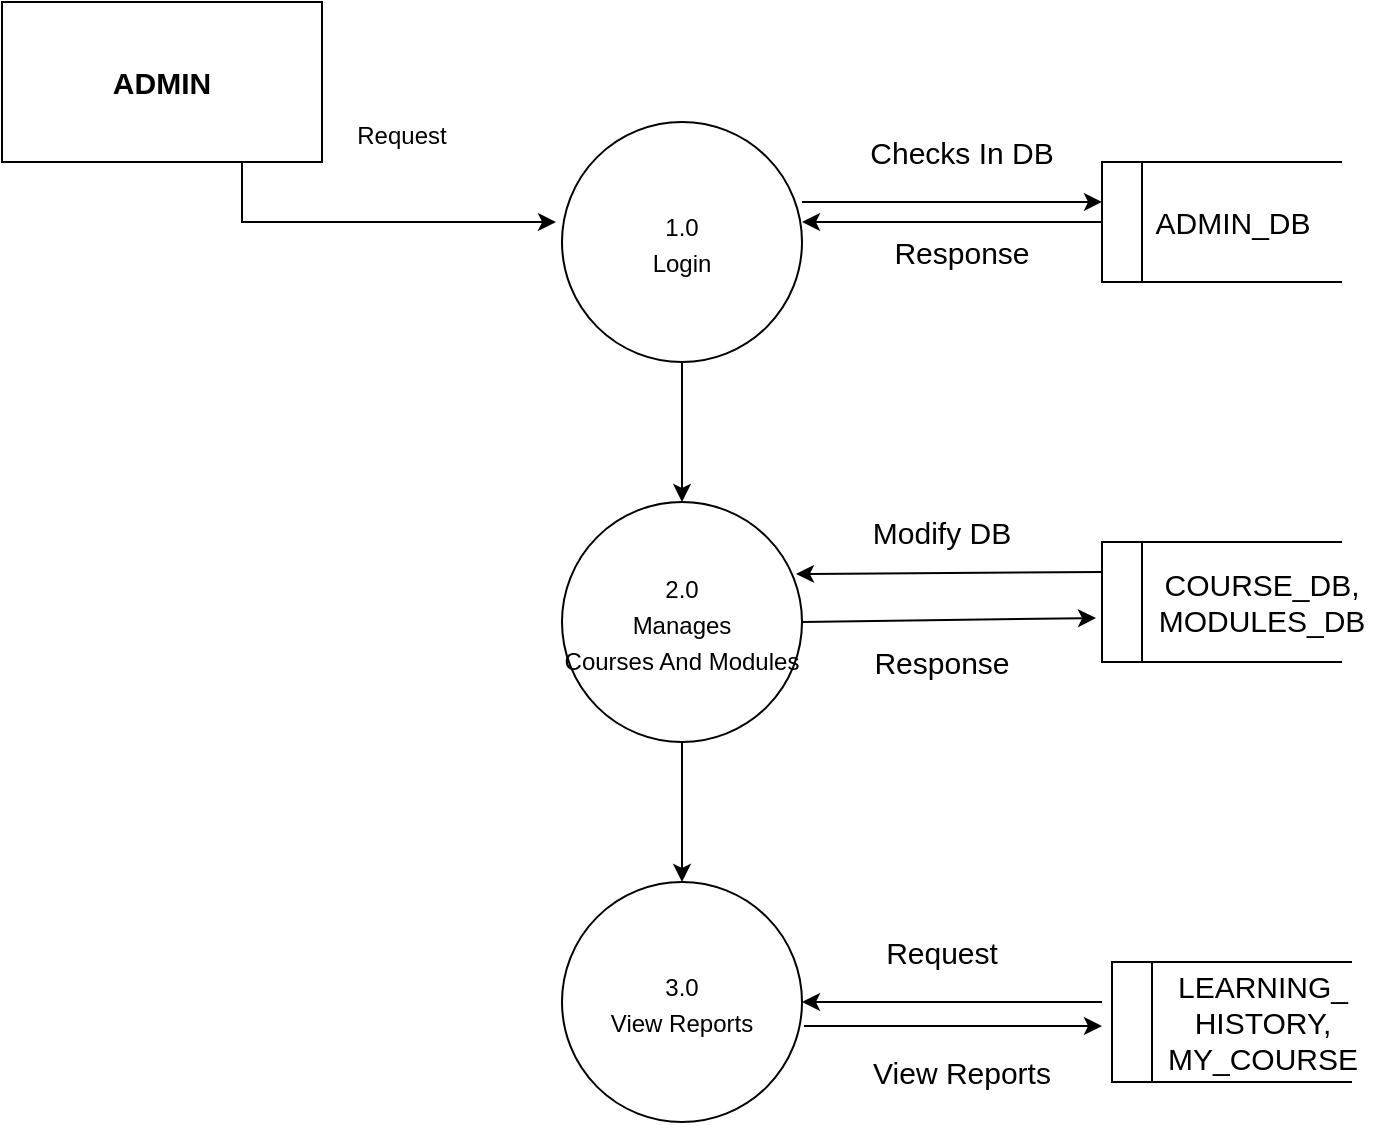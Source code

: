 <mxfile version="16.6.4" type="device"><diagram id="iLuKriZOraOPYz6xJsip" name="Page-1"><mxGraphModel dx="1422" dy="739" grid="1" gridSize="10" guides="1" tooltips="1" connect="1" arrows="1" fold="1" page="1" pageScale="1" pageWidth="827" pageHeight="1169" math="0" shadow="0"><root><mxCell id="0"/><mxCell id="1" parent="0"/><mxCell id="QyOlPf7HbjLyAoafeB4Z-11" style="edgeStyle=orthogonalEdgeStyle;rounded=0;orthogonalLoop=1;jettySize=auto;html=1;exitX=0.75;exitY=1;exitDx=0;exitDy=0;entryX=-0.025;entryY=0.417;entryDx=0;entryDy=0;entryPerimeter=0;fontSize=15;" edge="1" parent="1" source="QyOlPf7HbjLyAoafeB4Z-1" target="QyOlPf7HbjLyAoafeB4Z-2"><mxGeometry relative="1" as="geometry"/></mxCell><mxCell id="QyOlPf7HbjLyAoafeB4Z-1" value="&lt;font style=&quot;font-size: 15px&quot;&gt;&lt;b&gt;ADMIN&lt;/b&gt;&lt;/font&gt;" style="rounded=0;whiteSpace=wrap;html=1;" vertex="1" parent="1"><mxGeometry x="60" y="60" width="160" height="80" as="geometry"/></mxCell><mxCell id="QyOlPf7HbjLyAoafeB4Z-26" style="edgeStyle=orthogonalEdgeStyle;rounded=0;orthogonalLoop=1;jettySize=auto;html=1;exitX=0.5;exitY=1;exitDx=0;exitDy=0;fontSize=15;" edge="1" parent="1" source="QyOlPf7HbjLyAoafeB4Z-2" target="QyOlPf7HbjLyAoafeB4Z-3"><mxGeometry relative="1" as="geometry"/></mxCell><mxCell id="QyOlPf7HbjLyAoafeB4Z-2" value="&lt;font style=&quot;font-size: 12px&quot;&gt;1.0&lt;br&gt;Login&lt;br&gt;&lt;/font&gt;" style="ellipse;whiteSpace=wrap;html=1;aspect=fixed;fontSize=15;" vertex="1" parent="1"><mxGeometry x="340" y="120" width="120" height="120" as="geometry"/></mxCell><mxCell id="QyOlPf7HbjLyAoafeB4Z-27" style="edgeStyle=orthogonalEdgeStyle;rounded=0;orthogonalLoop=1;jettySize=auto;html=1;exitX=0.5;exitY=1;exitDx=0;exitDy=0;entryX=0.5;entryY=0;entryDx=0;entryDy=0;fontSize=15;" edge="1" parent="1" source="QyOlPf7HbjLyAoafeB4Z-3" target="QyOlPf7HbjLyAoafeB4Z-4"><mxGeometry relative="1" as="geometry"/></mxCell><mxCell id="QyOlPf7HbjLyAoafeB4Z-3" value="&lt;font style=&quot;font-size: 12px&quot;&gt;2.0&lt;br&gt;Manages&lt;br&gt;Courses And Modules&lt;br&gt;&lt;/font&gt;" style="ellipse;whiteSpace=wrap;html=1;aspect=fixed;fontSize=15;" vertex="1" parent="1"><mxGeometry x="340" y="310" width="120" height="120" as="geometry"/></mxCell><mxCell id="QyOlPf7HbjLyAoafeB4Z-4" value="&lt;font style=&quot;font-size: 12px&quot;&gt;3.0&lt;br&gt;View Reports&lt;br&gt;&lt;/font&gt;" style="ellipse;whiteSpace=wrap;html=1;aspect=fixed;fontSize=15;" vertex="1" parent="1"><mxGeometry x="340" y="500" width="120" height="120" as="geometry"/></mxCell><mxCell id="QyOlPf7HbjLyAoafeB4Z-9" style="edgeStyle=orthogonalEdgeStyle;rounded=0;orthogonalLoop=1;jettySize=auto;html=1;exitX=0;exitY=0.5;exitDx=0;exitDy=0;fontSize=15;" edge="1" parent="1" source="QyOlPf7HbjLyAoafeB4Z-5"><mxGeometry relative="1" as="geometry"><mxPoint x="460" y="170" as="targetPoint"/></mxGeometry></mxCell><mxCell id="QyOlPf7HbjLyAoafeB4Z-5" value="" style="rounded=0;whiteSpace=wrap;html=1;fontSize=12;" vertex="1" parent="1"><mxGeometry x="610" y="140" width="20" height="60" as="geometry"/></mxCell><mxCell id="QyOlPf7HbjLyAoafeB4Z-6" value="" style="endArrow=none;html=1;rounded=0;fontSize=12;" edge="1" parent="1"><mxGeometry width="50" height="50" relative="1" as="geometry"><mxPoint x="630" y="200" as="sourcePoint"/><mxPoint x="730" y="200" as="targetPoint"/></mxGeometry></mxCell><mxCell id="QyOlPf7HbjLyAoafeB4Z-7" value="" style="endArrow=none;html=1;rounded=0;fontSize=12;exitX=1;exitY=0;exitDx=0;exitDy=0;" edge="1" source="QyOlPf7HbjLyAoafeB4Z-5" parent="1"><mxGeometry width="50" height="50" relative="1" as="geometry"><mxPoint x="420" y="400" as="sourcePoint"/><mxPoint x="730" y="140" as="targetPoint"/></mxGeometry></mxCell><mxCell id="QyOlPf7HbjLyAoafeB4Z-8" value="" style="endArrow=classic;html=1;rounded=0;fontSize=15;entryX=0;entryY=0.333;entryDx=0;entryDy=0;entryPerimeter=0;" edge="1" parent="1" target="QyOlPf7HbjLyAoafeB4Z-5"><mxGeometry width="50" height="50" relative="1" as="geometry"><mxPoint x="460" y="160" as="sourcePoint"/><mxPoint x="440" y="330" as="targetPoint"/></mxGeometry></mxCell><mxCell id="QyOlPf7HbjLyAoafeB4Z-10" value="&lt;font style=&quot;font-size: 15px&quot;&gt;ADMIN_DB&lt;/font&gt;" style="text;html=1;align=center;verticalAlign=middle;resizable=0;points=[];autosize=1;strokeColor=none;fillColor=none;fontSize=15;" vertex="1" parent="1"><mxGeometry x="630" y="160" width="90" height="20" as="geometry"/></mxCell><mxCell id="QyOlPf7HbjLyAoafeB4Z-12" value="&lt;font style=&quot;font-size: 12px&quot;&gt;Request&lt;/font&gt;" style="text;html=1;strokeColor=none;fillColor=none;align=center;verticalAlign=middle;whiteSpace=wrap;rounded=0;fontSize=15;" vertex="1" parent="1"><mxGeometry x="230" y="110" width="60" height="30" as="geometry"/></mxCell><mxCell id="QyOlPf7HbjLyAoafeB4Z-13" value="" style="rounded=0;whiteSpace=wrap;html=1;fontSize=12;" vertex="1" parent="1"><mxGeometry x="610" y="330" width="20" height="60" as="geometry"/></mxCell><mxCell id="QyOlPf7HbjLyAoafeB4Z-14" value="" style="endArrow=none;html=1;rounded=0;fontSize=12;" edge="1" parent="1"><mxGeometry width="50" height="50" relative="1" as="geometry"><mxPoint x="630" y="390" as="sourcePoint"/><mxPoint x="730" y="390" as="targetPoint"/></mxGeometry></mxCell><mxCell id="QyOlPf7HbjLyAoafeB4Z-15" value="" style="endArrow=none;html=1;rounded=0;fontSize=12;exitX=1;exitY=0;exitDx=0;exitDy=0;" edge="1" source="QyOlPf7HbjLyAoafeB4Z-13" parent="1"><mxGeometry width="50" height="50" relative="1" as="geometry"><mxPoint x="420" y="590" as="sourcePoint"/><mxPoint x="730" y="330" as="targetPoint"/></mxGeometry></mxCell><mxCell id="QyOlPf7HbjLyAoafeB4Z-16" value="COURSE_DB,&lt;br&gt;MODULES_DB" style="text;html=1;strokeColor=none;fillColor=none;align=center;verticalAlign=middle;whiteSpace=wrap;rounded=0;fontSize=15;" vertex="1" parent="1"><mxGeometry x="660" y="345" width="60" height="30" as="geometry"/></mxCell><mxCell id="QyOlPf7HbjLyAoafeB4Z-18" value="" style="rounded=0;whiteSpace=wrap;html=1;fontSize=12;" vertex="1" parent="1"><mxGeometry x="615" y="540" width="20" height="60" as="geometry"/></mxCell><mxCell id="QyOlPf7HbjLyAoafeB4Z-19" value="" style="endArrow=none;html=1;rounded=0;fontSize=12;" edge="1" parent="1"><mxGeometry width="50" height="50" relative="1" as="geometry"><mxPoint x="635" y="600" as="sourcePoint"/><mxPoint x="735" y="600" as="targetPoint"/></mxGeometry></mxCell><mxCell id="QyOlPf7HbjLyAoafeB4Z-20" value="" style="endArrow=none;html=1;rounded=0;fontSize=12;exitX=1;exitY=0;exitDx=0;exitDy=0;" edge="1" source="QyOlPf7HbjLyAoafeB4Z-18" parent="1"><mxGeometry width="50" height="50" relative="1" as="geometry"><mxPoint x="425" y="800" as="sourcePoint"/><mxPoint x="735" y="540" as="targetPoint"/></mxGeometry></mxCell><mxCell id="QyOlPf7HbjLyAoafeB4Z-21" value="LEARNING_&lt;br&gt;HISTORY,&lt;br&gt;MY_COURSE" style="text;html=1;align=center;verticalAlign=middle;resizable=0;points=[];autosize=1;strokeColor=none;fillColor=none;fontSize=15;" vertex="1" parent="1"><mxGeometry x="635" y="540" width="110" height="60" as="geometry"/></mxCell><mxCell id="QyOlPf7HbjLyAoafeB4Z-22" value="" style="endArrow=classic;html=1;rounded=0;fontSize=15;exitX=0;exitY=0.25;exitDx=0;exitDy=0;entryX=0.975;entryY=0.3;entryDx=0;entryDy=0;entryPerimeter=0;" edge="1" parent="1" source="QyOlPf7HbjLyAoafeB4Z-13" target="QyOlPf7HbjLyAoafeB4Z-3"><mxGeometry width="50" height="50" relative="1" as="geometry"><mxPoint x="390" y="520" as="sourcePoint"/><mxPoint x="440" y="470" as="targetPoint"/></mxGeometry></mxCell><mxCell id="QyOlPf7HbjLyAoafeB4Z-23" value="" style="endArrow=classic;html=1;rounded=0;fontSize=15;entryX=1;entryY=0.5;entryDx=0;entryDy=0;" edge="1" parent="1" target="QyOlPf7HbjLyAoafeB4Z-4"><mxGeometry width="50" height="50" relative="1" as="geometry"><mxPoint x="610" y="560" as="sourcePoint"/><mxPoint x="440" y="470" as="targetPoint"/></mxGeometry></mxCell><mxCell id="QyOlPf7HbjLyAoafeB4Z-24" value="" style="endArrow=classic;html=1;rounded=0;fontSize=15;exitX=1;exitY=0.5;exitDx=0;exitDy=0;entryX=-0.15;entryY=0.633;entryDx=0;entryDy=0;entryPerimeter=0;" edge="1" parent="1" source="QyOlPf7HbjLyAoafeB4Z-3" target="QyOlPf7HbjLyAoafeB4Z-13"><mxGeometry width="50" height="50" relative="1" as="geometry"><mxPoint x="390" y="520" as="sourcePoint"/><mxPoint x="440" y="470" as="targetPoint"/></mxGeometry></mxCell><mxCell id="QyOlPf7HbjLyAoafeB4Z-25" value="" style="endArrow=classic;html=1;rounded=0;fontSize=15;exitX=1.008;exitY=0.6;exitDx=0;exitDy=0;exitPerimeter=0;" edge="1" parent="1" source="QyOlPf7HbjLyAoafeB4Z-4"><mxGeometry width="50" height="50" relative="1" as="geometry"><mxPoint x="390" y="520" as="sourcePoint"/><mxPoint x="610" y="572" as="targetPoint"/></mxGeometry></mxCell><mxCell id="QyOlPf7HbjLyAoafeB4Z-28" value="Checks In DB" style="text;html=1;strokeColor=none;fillColor=none;align=center;verticalAlign=middle;whiteSpace=wrap;rounded=0;fontSize=15;" vertex="1" parent="1"><mxGeometry x="480" y="120" width="120" height="30" as="geometry"/></mxCell><mxCell id="QyOlPf7HbjLyAoafeB4Z-30" value="Response" style="text;html=1;strokeColor=none;fillColor=none;align=center;verticalAlign=middle;whiteSpace=wrap;rounded=0;fontSize=15;" vertex="1" parent="1"><mxGeometry x="480" y="170" width="120" height="30" as="geometry"/></mxCell><mxCell id="QyOlPf7HbjLyAoafeB4Z-31" value="Modify DB" style="text;html=1;strokeColor=none;fillColor=none;align=center;verticalAlign=middle;whiteSpace=wrap;rounded=0;fontSize=15;" vertex="1" parent="1"><mxGeometry x="470" y="310" width="120" height="30" as="geometry"/></mxCell><mxCell id="QyOlPf7HbjLyAoafeB4Z-33" value="Response" style="text;html=1;strokeColor=none;fillColor=none;align=center;verticalAlign=middle;whiteSpace=wrap;rounded=0;fontSize=15;" vertex="1" parent="1"><mxGeometry x="470" y="375" width="120" height="30" as="geometry"/></mxCell><mxCell id="QyOlPf7HbjLyAoafeB4Z-35" value="Request" style="text;html=1;strokeColor=none;fillColor=none;align=center;verticalAlign=middle;whiteSpace=wrap;rounded=0;fontSize=15;" vertex="1" parent="1"><mxGeometry x="470" y="520" width="120" height="30" as="geometry"/></mxCell><mxCell id="QyOlPf7HbjLyAoafeB4Z-36" value="View Reports" style="text;html=1;strokeColor=none;fillColor=none;align=center;verticalAlign=middle;whiteSpace=wrap;rounded=0;fontSize=15;" vertex="1" parent="1"><mxGeometry x="480" y="580" width="120" height="30" as="geometry"/></mxCell></root></mxGraphModel></diagram></mxfile>